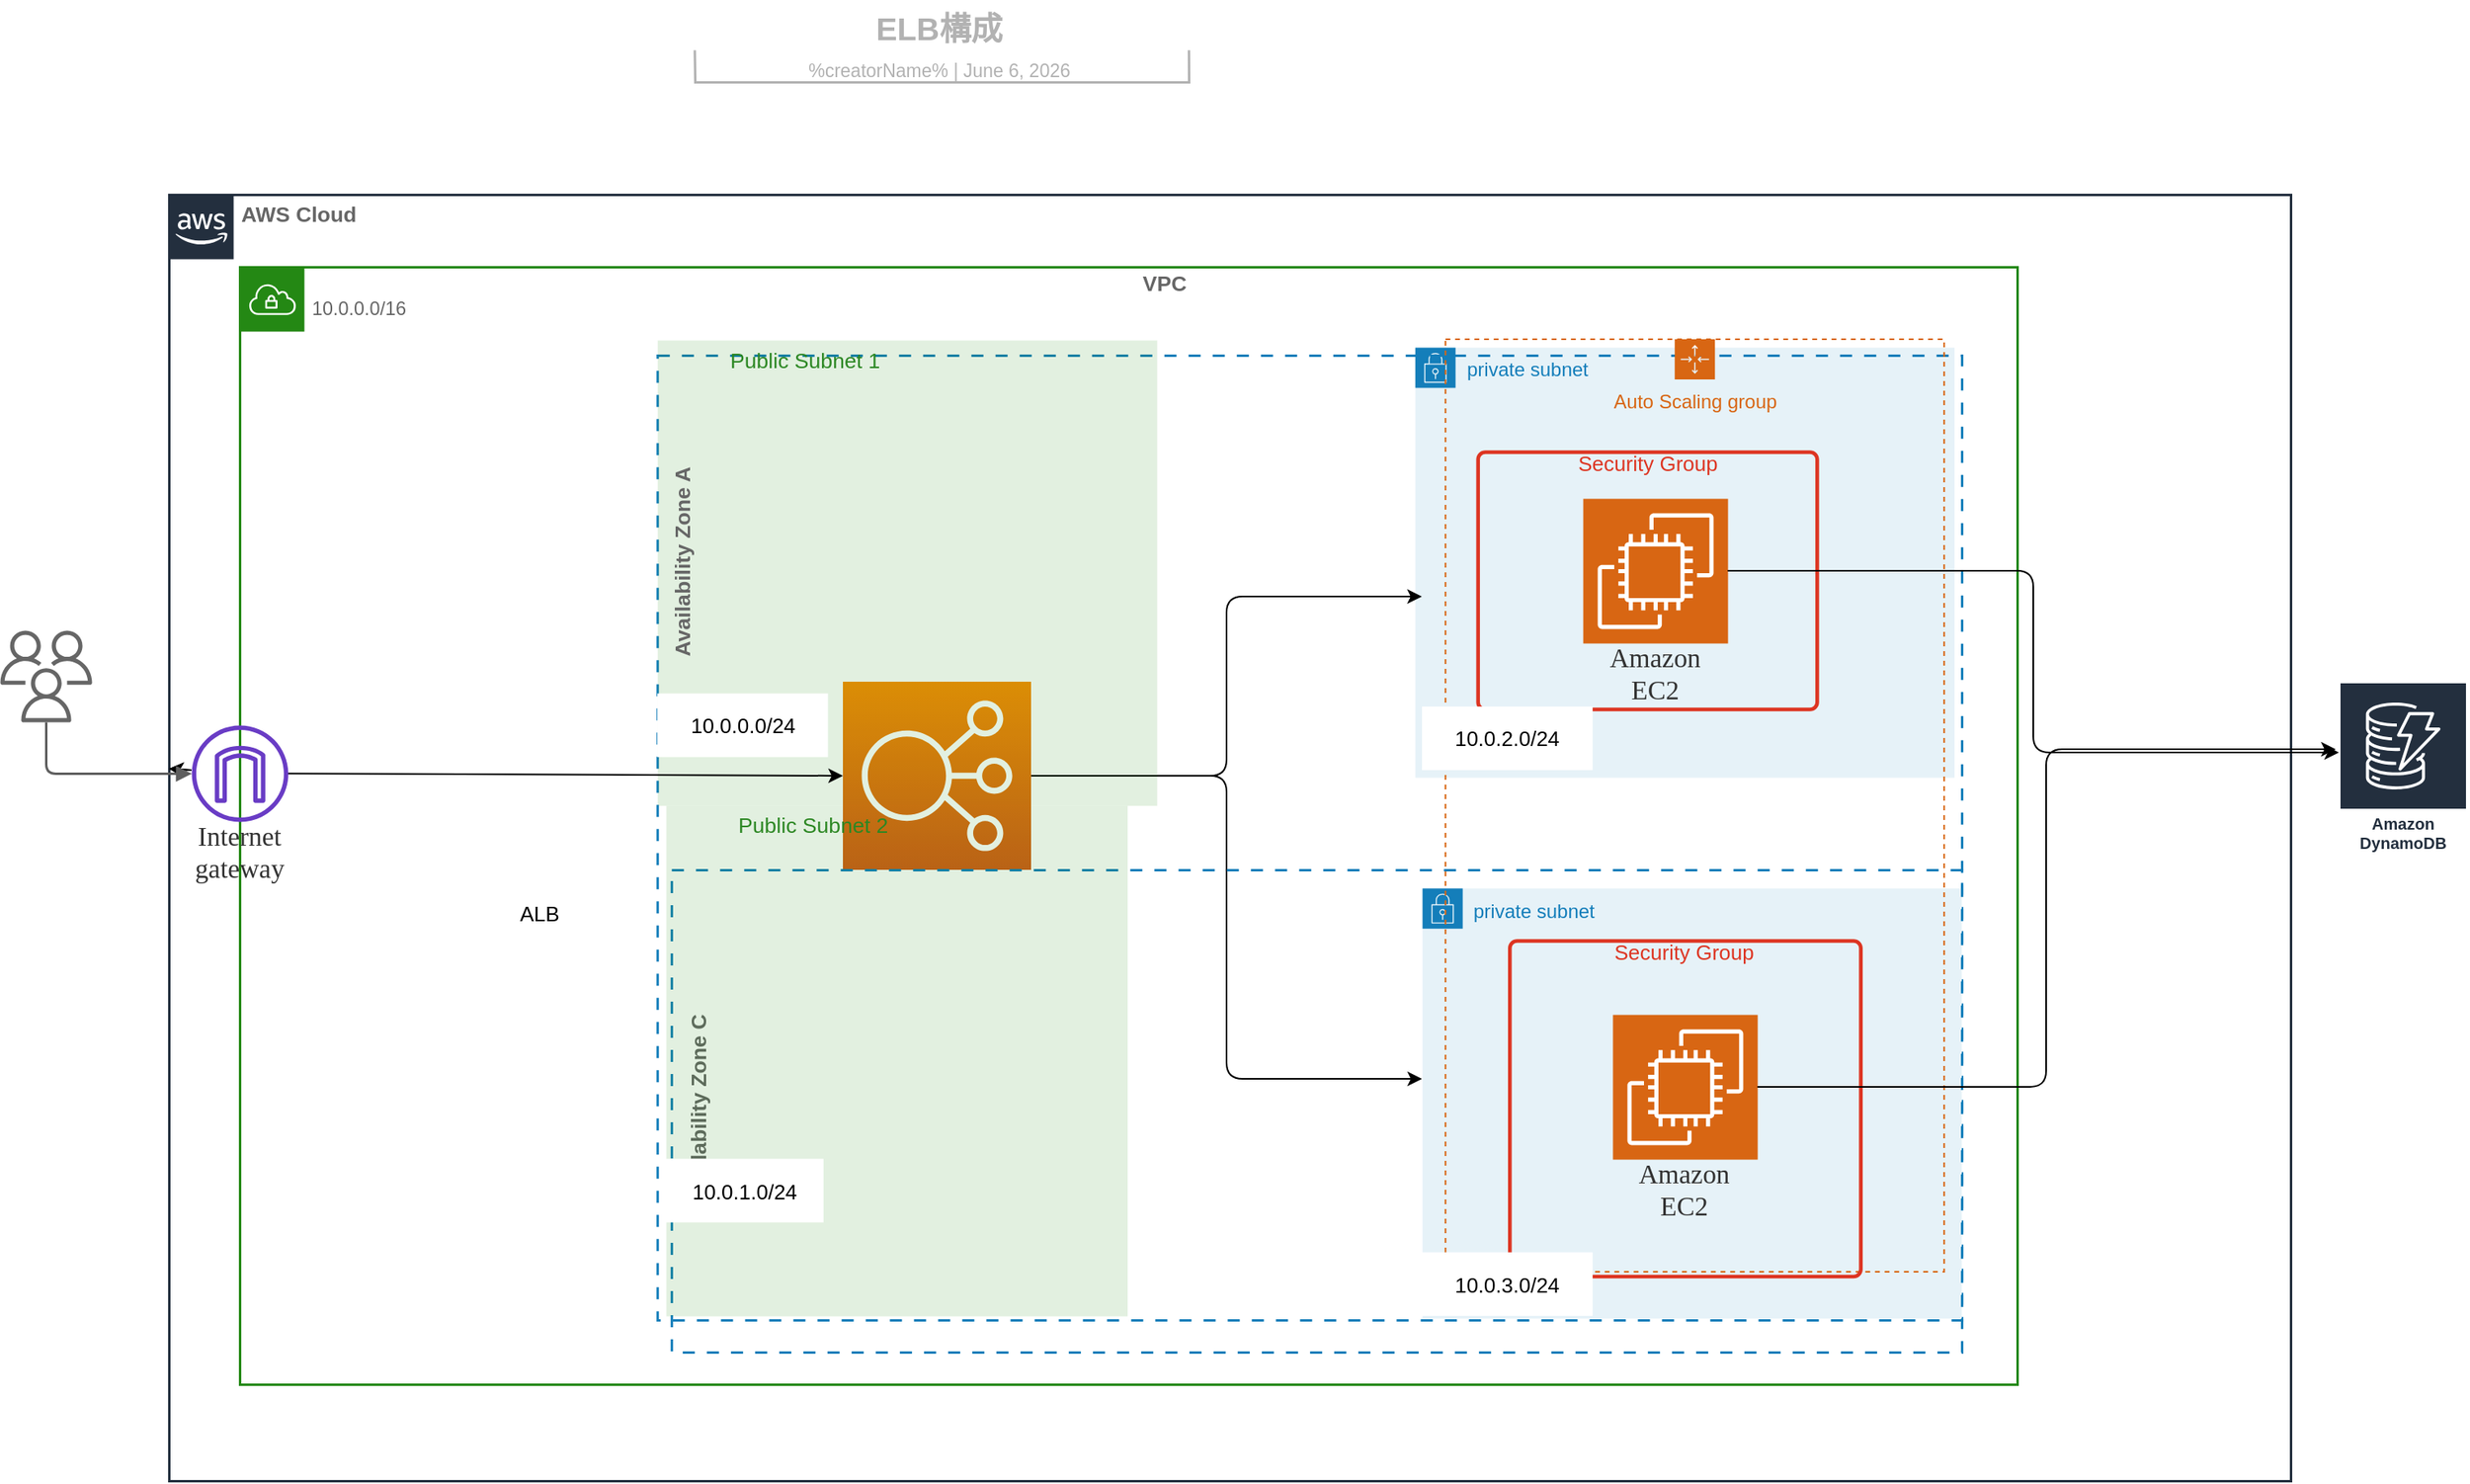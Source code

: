 <mxfile>
    <diagram id="COzKJZZQb2DtY6U1lg2Z" name="Page-1">
        <mxGraphModel dx="793" dy="437" grid="1" gridSize="10" guides="1" tooltips="1" connect="1" arrows="1" fold="1" page="1" pageScale="1" pageWidth="827" pageHeight="1169" math="0" shadow="0">
            <root>
                <mxCell id="0"/>
                <mxCell id="1" parent="0"/>
                <UserObject label="" lucidchartObjectId="LuR-U8kyJd_m" id="zQZGqaTvdZe9Iy5OYycm-5">
                    <mxCell style="html=1;overflow=block;blockSpacing=1;whiteSpace=wrap;shape=mxgraph.aws4.users;labelPosition=center;verticalLabelPosition=bottom;align=center;verticalAlign=top;pointerEvents=1;fontSize=13;spacing=0;strokeOpacity=100;fillOpacity=100;fillColor=#666666;strokeWidth=1.5;strokeColor=none;" parent="1" vertex="1">
                        <mxGeometry x="76" y="451" width="57" height="57" as="geometry"/>
                    </mxCell>
                </UserObject>
                <UserObject label="&lt;div style=&quot;display: flex ; justify-content: center ; text-align: center ; align-items: baseline ; font-size: 0 ; line-height: 1.25 ; margin-top: -2px&quot;&gt;&lt;span&gt;&lt;span style=&quot;font-size: 13.3px ; color: #666666 ; font-weight: bold&quot;&gt;VPC&lt;br&gt;&lt;/span&gt;&lt;/span&gt;&lt;/div&gt;&lt;div style=&quot;display: flex ; justify-content: flex-start ; text-align: left ; align-items: baseline ; font-size: 0 ; line-height: 1.25 ; margin-top: -2px&quot;&gt;&lt;span&gt;&lt;span style=&quot;font-size: 13px ; color: #666666&quot;&gt;&lt;span style=&quot;font-size: 11.7px ; color: #666666&quot;&gt;10.0.0.0/16&lt;/span&gt;&lt;/span&gt;&lt;/span&gt;&lt;/div&gt;" lucidchartObjectId="LuR-KLFWu2TW" id="zQZGqaTvdZe9Iy5OYycm-6">
                    <mxCell style="html=1;overflow=block;blockSpacing=1;whiteSpace=wrap;shape=mxgraph.aws4.group;grIcon=mxgraph.aws4.group_vpc;verticalAlign=top;align=left;grIconSize=40;spacingLeft=45;spacingTop=5;fontColor=#2C8723;container=1;pointerEvents=0;collapsible=0;recursiveResize=0;fontSize=13;spacing=0;strokeColor=#248814;strokeOpacity=100;fillOpacity=0;fillColor=#000000;strokeWidth=1.5;" parent="1" vertex="1">
                        <mxGeometry x="225" y="225" width="1105" height="695" as="geometry"/>
                    </mxCell>
                </UserObject>
                <UserObject label="AWS Cloud" lucidchartObjectId="LuR-FV8~V6.N" id="zQZGqaTvdZe9Iy5OYycm-7">
                    <mxCell style="html=1;overflow=block;blockSpacing=1;whiteSpace=wrap;shape=mxgraph.aws4.group;grIcon=mxgraph.aws4.group_aws_cloud_alt;verticalAlign=top;align=left;grIconSize=40;spacingLeft=45;spacingTop=5;container=1;pointerEvents=0;collapsible=0;recursiveResize=0;fontSize=13.3;fontColor=#666666;fontStyle=1;spacing=0;strokeColor=#232f3e;strokeOpacity=100;fillOpacity=0;fillColor=#000000;strokeWidth=1.5;" parent="1" vertex="1">
                        <mxGeometry x="181" y="180" width="1319" height="800" as="geometry"/>
                    </mxCell>
                </UserObject>
                <mxCell id="27" value="private subnet" style="points=[[0,0],[0.25,0],[0.5,0],[0.75,0],[1,0],[1,0.25],[1,0.5],[1,0.75],[1,1],[0.75,1],[0.5,1],[0.25,1],[0,1],[0,0.75],[0,0.5],[0,0.25]];outlineConnect=0;gradientColor=none;html=1;whiteSpace=wrap;fontSize=12;fontStyle=0;container=1;pointerEvents=0;collapsible=0;recursiveResize=0;shape=mxgraph.aws4.group;grIcon=mxgraph.aws4.group_security_group;grStroke=0;strokeColor=#147EBA;fillColor=#E6F2F8;verticalAlign=top;align=left;spacingLeft=30;fontColor=#147EBA;dashed=0;" parent="zQZGqaTvdZe9Iy5OYycm-7" vertex="1">
                    <mxGeometry x="774.852" y="95.278" width="335.218" height="267.442" as="geometry"/>
                </mxCell>
                <mxCell id="31" style="edgeStyle=elbowEdgeStyle;html=1;exitX=1;exitY=0.5;exitDx=0;exitDy=0;exitPerimeter=0;entryX=0.633;entryY=0.25;entryDx=0;entryDy=0;entryPerimeter=0;" parent="zQZGqaTvdZe9Iy5OYycm-7" source="6" target="zQZGqaTvdZe9Iy5OYycm-12" edge="1">
                    <mxGeometry relative="1" as="geometry"/>
                </mxCell>
                <mxCell id="32" style="edgeStyle=elbowEdgeStyle;html=1;exitX=1;exitY=0.5;exitDx=0;exitDy=0;exitPerimeter=0;" parent="zQZGqaTvdZe9Iy5OYycm-7" source="6" edge="1">
                    <mxGeometry relative="1" as="geometry">
                        <mxPoint x="779" y="550" as="targetPoint"/>
                    </mxGeometry>
                </mxCell>
                <mxCell id="6" value="" style="sketch=0;points=[[0,0,0],[0.25,0,0],[0.5,0,0],[0.75,0,0],[1,0,0],[0,1,0],[0.25,1,0],[0.5,1,0],[0.75,1,0],[1,1,0],[0,0.25,0],[0,0.5,0],[0,0.75,0],[1,0.25,0],[1,0.5,0],[1,0.75,0]];outlineConnect=0;fontColor=#232F3E;gradientColor=#F78E04;gradientDirection=north;fillColor=#D05C17;strokeColor=#ffffff;dashed=0;verticalLabelPosition=bottom;verticalAlign=top;align=center;html=1;fontSize=12;fontStyle=0;aspect=fixed;shape=mxgraph.aws4.resourceIcon;resIcon=mxgraph.aws4.elastic_load_balancing;" parent="zQZGqaTvdZe9Iy5OYycm-7" vertex="1">
                    <mxGeometry x="419" y="303" width="117" height="117" as="geometry"/>
                </mxCell>
                <UserObject label="ALB" lucidchartObjectId="dBT-.tcLRFno" id="11">
                    <mxCell style="html=1;overflow=block;blockSpacing=1;whiteSpace=wrap;fontSize=13;spacing=3.8;strokeOpacity=100;fillOpacity=100;fillColor=#ffffff;strokeWidth=0.8;strokeColor=none;" parent="zQZGqaTvdZe9Iy5OYycm-7" vertex="1">
                        <mxGeometry x="194.003" y="430" width="73.153" height="34" as="geometry"/>
                    </mxCell>
                </UserObject>
                <mxCell id="zQZGqaTvdZe9Iy5OYycm-22" value="" style="group;dropTarget=0;pointerEvents=0;" parent="zQZGqaTvdZe9Iy5OYycm-7" vertex="1">
                    <mxGeometry x="210" y="420" width="904.54" height="300" as="geometry"/>
                </mxCell>
                <UserObject label="" lucidchartObjectId=".QR-Pv~3ltEh" id="zQZGqaTvdZe9Iy5OYycm-23">
                    <mxCell style="html=1;overflow=block;blockSpacing=1;whiteSpace=wrap;verticalAlign=top;dashed=1;dashPattern=5 5;fontColor=#0E82B8;strokeOpacity=100;strokeColor=#147eba;container=1;pointerEvents=0;collapsible=0;recursiveResize=0;fontSize=13;align=center;spacing=0;fillOpacity=0;fillColor=#000000;strokeWidth=1.5;" parent="zQZGqaTvdZe9Iy5OYycm-22" vertex="1">
                        <mxGeometry x="102.411" width="802.129" height="300" as="geometry"/>
                    </mxCell>
                </UserObject>
                <mxCell id="20" value="private subnet" style="points=[[0,0],[0.25,0],[0.5,0],[0.75,0],[1,0],[1,0.25],[1,0.5],[1,0.75],[1,1],[0.75,1],[0.5,1],[0.25,1],[0,1],[0,0.75],[0,0.5],[0,0.25]];outlineConnect=0;gradientColor=none;html=1;whiteSpace=wrap;fontSize=12;fontStyle=0;container=1;pointerEvents=0;collapsible=0;recursiveResize=0;shape=mxgraph.aws4.group;grIcon=mxgraph.aws4.group_security_group;grStroke=0;strokeColor=#147EBA;fillColor=#E6F2F8;verticalAlign=top;align=left;spacingLeft=30;fontColor=#147EBA;dashed=0;" parent="zQZGqaTvdZe9Iy5OYycm-23" vertex="1">
                    <mxGeometry x="466.911" y="11.628" width="335.218" height="267.442" as="geometry"/>
                </mxCell>
                <UserObject label="Availability Zone C" lucidchartObjectId=".QR-HcqmJM00" id="zQZGqaTvdZe9Iy5OYycm-24">
                    <mxCell style="html=1;overflow=block;blockSpacing=1;whiteSpace=wrap;fontSize=13.3;fontColor=#666666;fontStyle=1;align=center;spacing=3.8;verticalAlign=bottom;strokeOpacity=0;fillOpacity=0;rotation=-90;fillColor=#ffffff;strokeWidth=1.5;" parent="zQZGqaTvdZe9Iy5OYycm-22" vertex="1">
                        <mxGeometry y="133.721" width="229.758" height="31.395" as="geometry"/>
                    </mxCell>
                </UserObject>
                <mxCell id="zQZGqaTvdZe9Iy5OYycm-12" value="" style="group;dropTarget=0;pointerEvents=0;" parent="zQZGqaTvdZe9Iy5OYycm-7" vertex="1">
                    <mxGeometry x="200" y="100" width="914.54" height="600" as="geometry"/>
                </mxCell>
                <UserObject label="" lucidchartObjectId="LuR-6gXiOFL5" id="zQZGqaTvdZe9Iy5OYycm-13">
                    <mxCell style="html=1;overflow=block;blockSpacing=1;whiteSpace=wrap;verticalAlign=top;dashed=1;dashPattern=5 5;fontColor=#0E82B8;strokeOpacity=100;strokeColor=#147eba;container=1;pointerEvents=0;collapsible=0;recursiveResize=0;fontSize=13;align=center;spacing=0;fillOpacity=0;fillColor=#000000;strokeWidth=1.5;" parent="zQZGqaTvdZe9Iy5OYycm-12" vertex="1">
                        <mxGeometry x="103.618" width="810.922" height="600" as="geometry"/>
                    </mxCell>
                </UserObject>
                <UserObject label="Security Group" lucidchartObjectId="d.S-8giytdJA" id="zQZGqaTvdZe9Iy5OYycm-1">
                    <mxCell style="html=1;overflow=block;blockSpacing=1;whiteSpace=wrap;verticalAlign=top;container=1;pointerEvents=0;collapsible=0;recursiveResize=0;fontSize=13;fontColor=#dd3522;spacing=0;strokeColor=#dd3522;strokeOpacity=100;fillOpacity=0;rounded=1;absoluteArcSize=1;arcSize=9;fillColor=#ffffff;strokeWidth=2.3;" parent="zQZGqaTvdZe9Iy5OYycm-13" vertex="1">
                        <mxGeometry x="510" y="60" width="210.82" height="160" as="geometry"/>
                    </mxCell>
                </UserObject>
                <UserObject label="Public Subnet 1" lucidchartObjectId="LuR-Xy81THU6" id="21">
                    <mxCell style="html=1;overflow=block;blockSpacing=1;whiteSpace=wrap;shape=mxgraph.aws4.group;grIcon=mxgraph.aws4.group_security_group;grStroke=0;verticalAlign=top;align=left;grIconSize=40;spacingLeft=45;spacingTop=5;strokeColor=#2C8723;fontColor=#2C8723;fillOpacity=13;fillColor=#248814;container=1;pointerEvents=0;collapsible=0;recursiveResize=0;fontSize=13.3;spacing=0;strokeOpacity=0;strokeWidth=1.5;" parent="zQZGqaTvdZe9Iy5OYycm-13" vertex="1">
                        <mxGeometry y="-9.44" width="310.54" height="289.44" as="geometry"/>
                    </mxCell>
                </UserObject>
                <UserObject label="10.0.0.0/24" lucidchartObjectId="dBT-.tcLRFno" id="22">
                    <mxCell style="html=1;overflow=block;blockSpacing=1;whiteSpace=wrap;fontSize=13;spacing=3.8;strokeOpacity=100;fillOpacity=100;fillColor=#ffffff;strokeWidth=0.8;strokeColor=none;" parent="21" vertex="1">
                        <mxGeometry x="0.006" y="219.767" width="106.078" height="39.535" as="geometry"/>
                    </mxCell>
                </UserObject>
                <mxCell id="30" value="Auto Scaling group" style="points=[[0,0],[0.25,0],[0.5,0],[0.75,0],[1,0],[1,0.25],[1,0.5],[1,0.75],[1,1],[0.75,1],[0.5,1],[0.25,1],[0,1],[0,0.75],[0,0.5],[0,0.25]];outlineConnect=0;gradientColor=none;html=1;whiteSpace=wrap;fontSize=12;fontStyle=0;container=1;pointerEvents=0;collapsible=0;recursiveResize=0;shape=mxgraph.aws4.groupCenter;grIcon=mxgraph.aws4.group_auto_scaling_group;grStroke=1;strokeColor=#D86613;fillColor=none;verticalAlign=top;align=center;fontColor=#D86613;dashed=1;spacingTop=25;" parent="zQZGqaTvdZe9Iy5OYycm-13" vertex="1">
                    <mxGeometry x="490" y="-10" width="310" height="580" as="geometry"/>
                </mxCell>
                <UserObject label="Availability Zone A" lucidchartObjectId="LuR-p6-e6cwh" id="zQZGqaTvdZe9Iy5OYycm-14">
                    <mxCell style="html=1;overflow=block;blockSpacing=1;whiteSpace=wrap;fontSize=13.3;fontColor=#666666;fontStyle=1;align=center;spacing=3.8;verticalAlign=bottom;strokeOpacity=0;fillOpacity=0;rotation=-90;fillColor=#ffffff;strokeWidth=1.5;" parent="zQZGqaTvdZe9Iy5OYycm-12" vertex="1">
                        <mxGeometry y="115" width="232.464" height="27" as="geometry"/>
                    </mxCell>
                </UserObject>
                <UserObject label="Security Group" lucidchartObjectId="d.S-8giytdJA" id="4">
                    <mxCell style="html=1;overflow=block;blockSpacing=1;whiteSpace=wrap;verticalAlign=top;container=1;pointerEvents=0;collapsible=0;recursiveResize=0;fontSize=13;fontColor=#dd3522;spacing=0;strokeColor=#dd3522;strokeOpacity=100;fillOpacity=0;rounded=1;absoluteArcSize=1;arcSize=9;fillColor=#ffffff;strokeWidth=2.3;" parent="zQZGqaTvdZe9Iy5OYycm-7" vertex="1">
                        <mxGeometry x="833.373" y="464.004" width="218.181" height="208.721" as="geometry"/>
                    </mxCell>
                </UserObject>
                <UserObject label="Public Subnet 2" lucidchartObjectId="LuR-Xy81THU6" id="15">
                    <mxCell style="html=1;overflow=block;blockSpacing=1;whiteSpace=wrap;shape=mxgraph.aws4.group;grIcon=mxgraph.aws4.group_security_group;grStroke=0;verticalAlign=top;align=left;grIconSize=40;spacingLeft=45;spacingTop=5;strokeColor=#2C8723;fontColor=#2C8723;fillOpacity=13;fillColor=#248814;container=1;pointerEvents=0;collapsible=0;recursiveResize=0;fontSize=13.3;spacing=0;strokeOpacity=0;strokeWidth=1.5;" parent="zQZGqaTvdZe9Iy5OYycm-7" vertex="1">
                        <mxGeometry x="309" y="380" width="286.77" height="317.44" as="geometry"/>
                    </mxCell>
                </UserObject>
                <UserObject label="10.0.1.0/24" lucidchartObjectId="dBT-.tcLRFno" id="zQZGqaTvdZe9Iy5OYycm-34">
                    <mxCell style="html=1;overflow=block;blockSpacing=1;whiteSpace=wrap;fontSize=13;spacing=3.8;strokeOpacity=100;fillOpacity=100;fillColor=#ffffff;strokeWidth=0.8;strokeColor=none;" parent="15" vertex="1">
                        <mxGeometry x="0.006" y="219.767" width="97.959" height="39.535" as="geometry"/>
                    </mxCell>
                </UserObject>
                <UserObject label="10.0.2.0/24" lucidchartObjectId="dBT-.tcLRFno" id="28">
                    <mxCell style="html=1;overflow=block;blockSpacing=1;whiteSpace=wrap;fontSize=13;spacing=3.8;strokeOpacity=100;fillOpacity=100;fillColor=#ffffff;strokeWidth=0.8;strokeColor=none;" parent="zQZGqaTvdZe9Iy5OYycm-7" vertex="1">
                        <mxGeometry x="778.999" y="318.467" width="106.078" height="39.535" as="geometry"/>
                    </mxCell>
                </UserObject>
                <UserObject label="10.0.3.0/24" lucidchartObjectId="dBT-.tcLRFno" id="29">
                    <mxCell style="html=1;overflow=block;blockSpacing=1;whiteSpace=wrap;fontSize=13;spacing=3.8;strokeOpacity=100;fillOpacity=100;fillColor=#ffffff;strokeWidth=0.8;strokeColor=none;" parent="zQZGqaTvdZe9Iy5OYycm-7" vertex="1">
                        <mxGeometry x="778.999" y="657.907" width="106.078" height="39.535" as="geometry"/>
                    </mxCell>
                </UserObject>
                <UserObject label="Amazon EC2" lucidchartObjectId="gaS-FAgdg23W" id="zQZGqaTvdZe9Iy5OYycm-25">
                    <mxCell style="html=1;overflow=block;blockSpacing=1;whiteSpace=wrap;shape=mxgraph.aws4.resourceIcon;resIcon=mxgraph.aws4.ec2;verticalLabelPosition=bottom;align=center;verticalAlign=top;strokeColor=#ffffff;pointerEvents=1;fontSize=16.7;fontFamily=Lucid JP;fontColor=#333333;spacing=0;strokeOpacity=100;rounded=1;absoluteArcSize=1;arcSize=9;fillColor=#d86613;strokeWidth=2.3;" parent="zQZGqaTvdZe9Iy5OYycm-7" vertex="1">
                        <mxGeometry x="879" y="189" width="90" height="90" as="geometry"/>
                    </mxCell>
                </UserObject>
                <UserObject label="Amazon EC2" lucidchartObjectId="gaS-FAgdg23W" id="5">
                    <mxCell style="html=1;overflow=block;blockSpacing=1;whiteSpace=wrap;shape=mxgraph.aws4.resourceIcon;resIcon=mxgraph.aws4.ec2;verticalLabelPosition=bottom;align=center;verticalAlign=top;strokeColor=#ffffff;pointerEvents=1;fontSize=16.7;fontFamily=Lucid JP;fontColor=#333333;spacing=0;strokeOpacity=100;rounded=1;absoluteArcSize=1;arcSize=9;fillColor=#d86613;strokeWidth=2.3;" parent="zQZGqaTvdZe9Iy5OYycm-7" vertex="1">
                        <mxGeometry x="897.46" y="510" width="90" height="90" as="geometry"/>
                    </mxCell>
                </UserObject>
                <mxCell id="zQZGqaTvdZe9Iy5OYycm-8" value="" style="group;dropTarget=0;pointerEvents=0;" parent="1" vertex="1">
                    <mxGeometry x="340" y="60" width="640" height="45" as="geometry"/>
                </mxCell>
                <UserObject label="ELB構成" lucidchartObjectId="LuR-k2C7G9.U" id="zQZGqaTvdZe9Iy5OYycm-9">
                    <mxCell style="points=[[0.262,0.967,0],[0.742,0.967,0]];html=1;overflow=block;blockSpacing=1;whiteSpace=wrap;fontSize=19.7;fontColor=#b2b2b2;fontStyle=1;align=center;spacingLeft=7;spacingRight=7;spacingTop=2;spacing=3;strokeOpacity=0;fillOpacity=0;rounded=1;absoluteArcSize=1;arcSize=12;fillColor=#ffffff;strokeWidth=1.5;" parent="zQZGqaTvdZe9Iy5OYycm-8" vertex="1">
                        <mxGeometry width="640" height="31" as="geometry"/>
                    </mxCell>
                </UserObject>
                <UserObject label="%creatorName%  |  %date{mmmm d, yyyy}%" placeholders="1" lucidchartObjectId="LuR-t7FvLVTg" id="zQZGqaTvdZe9Iy5OYycm-10">
                    <mxCell style="html=1;overflow=block;blockSpacing=1;whiteSpace=wrap;fontSize=11.5;fontColor=#b2b2b2;align=center;spacingLeft=7;spacingRight=7;spacingTop=2;spacing=3;strokeOpacity=0;fillOpacity=0;rounded=1;absoluteArcSize=1;arcSize=12;fillColor=#ffffff;strokeWidth=1.5;" parent="zQZGqaTvdZe9Iy5OYycm-8" vertex="1">
                        <mxGeometry y="31" width="640" height="14" as="geometry"/>
                    </mxCell>
                </UserObject>
                <UserObject label="" lucidchartObjectId="LuR-H_M8iPB2" id="zQZGqaTvdZe9Iy5OYycm-11">
                    <mxCell style="html=1;jettySize=18;whiteSpace=wrap;fontSize=13;fontFamily=Helvetica;strokeColor=#b2b2b2;strokeOpacity=100;strokeWidth=1.5;rounded=0;startArrow=none;endArrow=none;exitX=0.262;exitY=0.967;exitPerimeter=0;entryX=0.742;entryY=0.967;entryPerimeter=0;" parent="zQZGqaTvdZe9Iy5OYycm-8" source="zQZGqaTvdZe9Iy5OYycm-9" target="zQZGqaTvdZe9Iy5OYycm-9" edge="1">
                        <mxGeometry width="100" height="100" relative="1" as="geometry">
                            <Array as="points">
                                <mxPoint x="168" y="50" generated="1"/>
                                <mxPoint x="475" y="50" generated="1"/>
                            </Array>
                        </mxGeometry>
                    </mxCell>
                </UserObject>
                <mxCell id="16" style="edgeStyle=none;html=1;" parent="1" source="zQZGqaTvdZe9Iy5OYycm-27" target="zQZGqaTvdZe9Iy5OYycm-7" edge="1">
                    <mxGeometry relative="1" as="geometry"/>
                </mxCell>
                <mxCell id="17" style="edgeStyle=none;html=1;" parent="1" source="zQZGqaTvdZe9Iy5OYycm-27" target="zQZGqaTvdZe9Iy5OYycm-7" edge="1">
                    <mxGeometry relative="1" as="geometry"/>
                </mxCell>
                <mxCell id="19" style="edgeStyle=none;html=1;entryX=0;entryY=0.5;entryDx=0;entryDy=0;entryPerimeter=0;" parent="1" source="zQZGqaTvdZe9Iy5OYycm-27" target="6" edge="1">
                    <mxGeometry relative="1" as="geometry"/>
                </mxCell>
                <UserObject label="Internet gateway" lucidchartObjectId="X7S-EDn-ZCxY" id="zQZGqaTvdZe9Iy5OYycm-27">
                    <mxCell style="html=1;overflow=block;blockSpacing=1;whiteSpace=wrap;shape=mxgraph.aws4.internet_gateway;labelPosition=center;verticalLabelPosition=bottom;align=center;verticalAlign=top;pointerEvents=1;fontSize=16.7;fontFamily=Lucid JP;fontColor=#333333;spacing=0;strokeColor=#5e5e5e;strokeOpacity=100;rounded=1;absoluteArcSize=1;arcSize=9;fillColor=#693cc5;strokeWidth=2.3;" parent="1" vertex="1">
                        <mxGeometry x="195" y="510" width="60" height="60" as="geometry"/>
                    </mxCell>
                </UserObject>
                <UserObject label="" lucidchartObjectId="~7S-YVp3-NV5" id="zQZGqaTvdZe9Iy5OYycm-28">
                    <mxCell style="html=1;jettySize=18;whiteSpace=wrap;fontSize=13;strokeColor=#5E5E5E;strokeWidth=1.5;rounded=1;arcSize=12;edgeStyle=orthogonalEdgeStyle;startArrow=none;endArrow=block;endFill=1;exitX=0.5;exitY=1;exitPerimeter=0;entryX=0;entryY=0.5;entryPerimeter=0;" parent="1" source="zQZGqaTvdZe9Iy5OYycm-5" target="zQZGqaTvdZe9Iy5OYycm-27" edge="1">
                        <mxGeometry width="100" height="100" relative="1" as="geometry">
                            <Array as="points"/>
                        </mxGeometry>
                    </mxCell>
                </UserObject>
                <mxCell id="33" value="Amazon DynamoDB" style="sketch=0;outlineConnect=0;fontColor=#232F3E;gradientColor=none;strokeColor=#ffffff;fillColor=#232F3E;dashed=0;verticalLabelPosition=middle;verticalAlign=bottom;align=center;html=1;whiteSpace=wrap;fontSize=10;fontStyle=1;spacing=3;shape=mxgraph.aws4.productIcon;prIcon=mxgraph.aws4.dynamodb;" parent="1" vertex="1">
                    <mxGeometry x="1530" y="483" width="80" height="110" as="geometry"/>
                </mxCell>
                <mxCell id="34" style="edgeStyle=elbowEdgeStyle;html=1;entryX=0;entryY=0.4;entryDx=0;entryDy=0;entryPerimeter=0;" parent="1" source="zQZGqaTvdZe9Iy5OYycm-25" target="33" edge="1">
                    <mxGeometry relative="1" as="geometry"/>
                </mxCell>
                <mxCell id="35" style="edgeStyle=elbowEdgeStyle;html=1;entryX=-0.025;entryY=0.382;entryDx=0;entryDy=0;entryPerimeter=0;" parent="1" source="5" target="33" edge="1">
                    <mxGeometry relative="1" as="geometry"/>
                </mxCell>
            </root>
        </mxGraphModel>
    </diagram>
</mxfile>